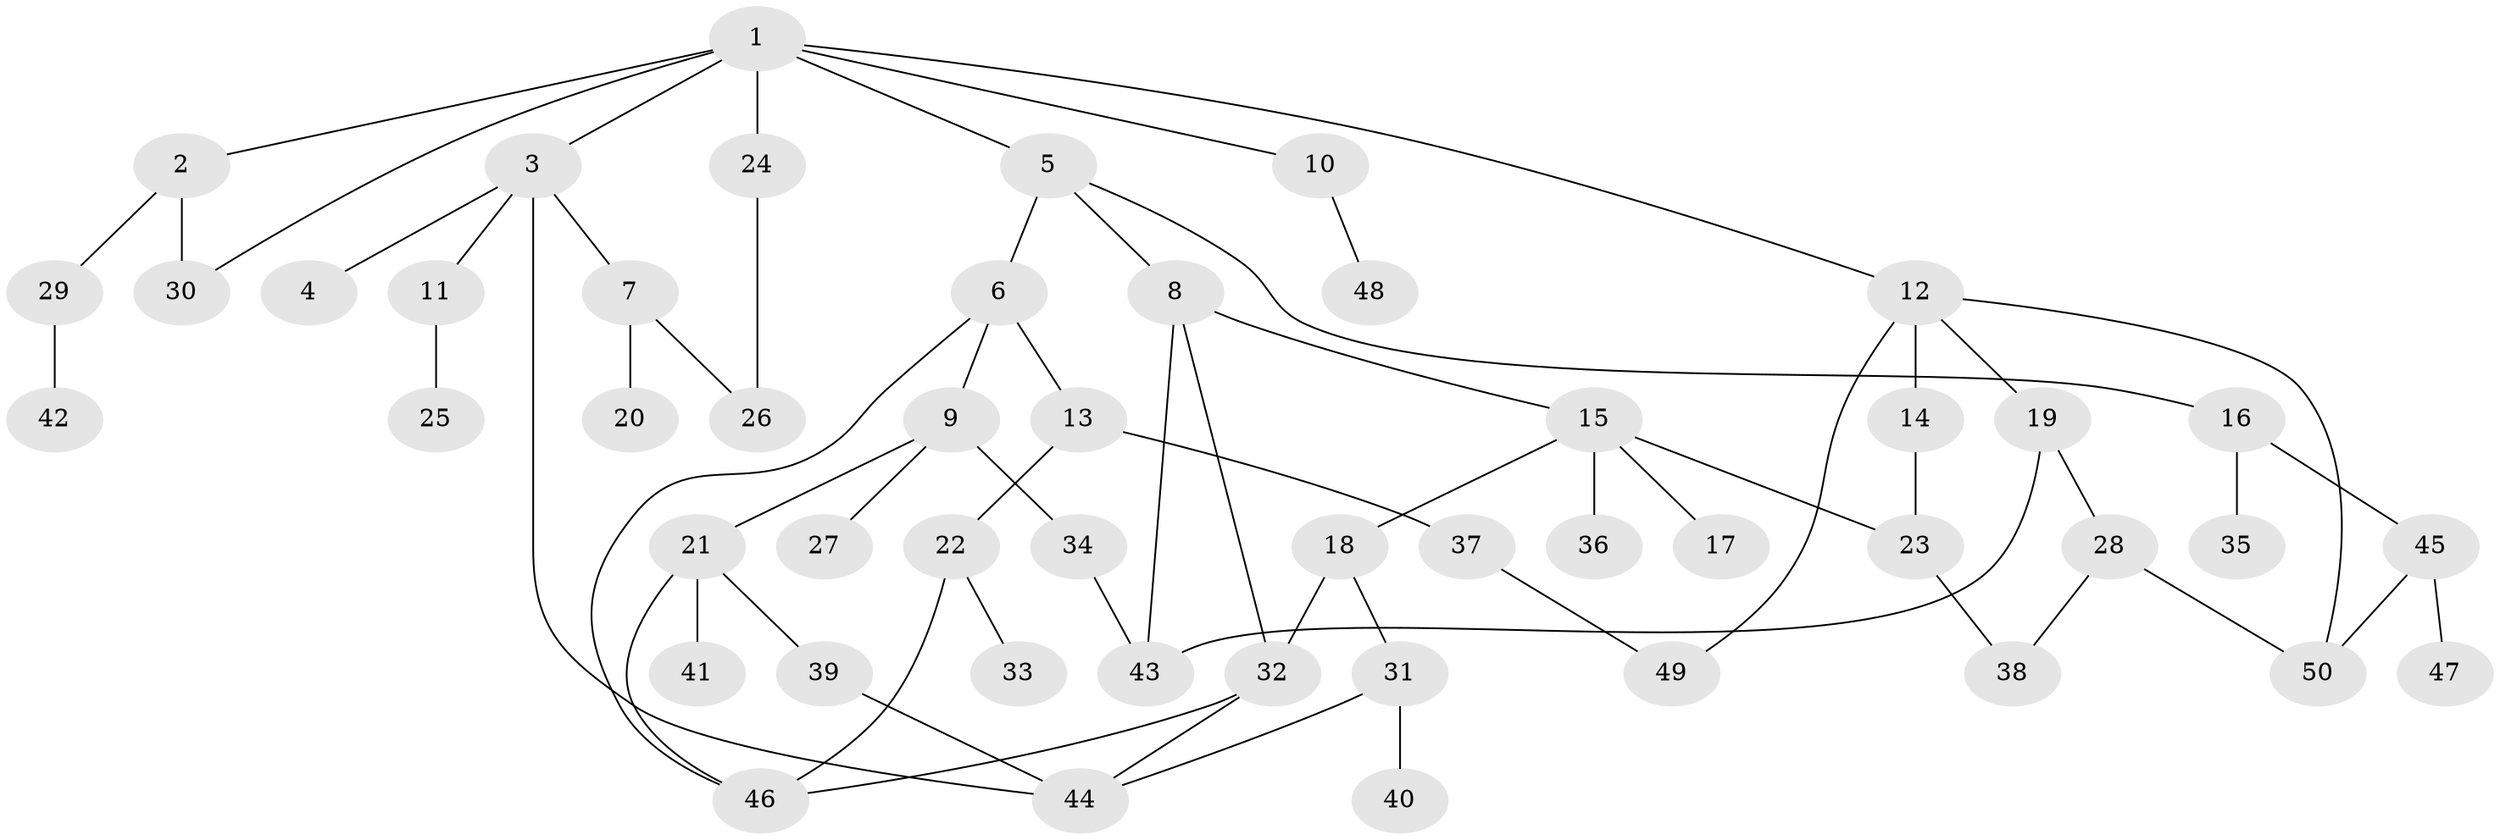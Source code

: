 // Generated by graph-tools (version 1.1) at 2025/10/02/27/25 16:10:56]
// undirected, 50 vertices, 65 edges
graph export_dot {
graph [start="1"]
  node [color=gray90,style=filled];
  1;
  2;
  3;
  4;
  5;
  6;
  7;
  8;
  9;
  10;
  11;
  12;
  13;
  14;
  15;
  16;
  17;
  18;
  19;
  20;
  21;
  22;
  23;
  24;
  25;
  26;
  27;
  28;
  29;
  30;
  31;
  32;
  33;
  34;
  35;
  36;
  37;
  38;
  39;
  40;
  41;
  42;
  43;
  44;
  45;
  46;
  47;
  48;
  49;
  50;
  1 -- 2;
  1 -- 3;
  1 -- 5;
  1 -- 10;
  1 -- 12;
  1 -- 24;
  1 -- 30;
  2 -- 29;
  2 -- 30;
  3 -- 4;
  3 -- 7;
  3 -- 11;
  3 -- 44;
  5 -- 6;
  5 -- 8;
  5 -- 16;
  6 -- 9;
  6 -- 13;
  6 -- 46;
  7 -- 20;
  7 -- 26;
  8 -- 15;
  8 -- 43;
  8 -- 32;
  9 -- 21;
  9 -- 27;
  9 -- 34;
  10 -- 48;
  11 -- 25;
  12 -- 14;
  12 -- 19;
  12 -- 49;
  12 -- 50;
  13 -- 22;
  13 -- 37;
  14 -- 23;
  15 -- 17;
  15 -- 18;
  15 -- 23;
  15 -- 36;
  16 -- 35;
  16 -- 45;
  18 -- 31;
  18 -- 32;
  19 -- 28;
  19 -- 43;
  21 -- 39;
  21 -- 41;
  21 -- 46;
  22 -- 33;
  22 -- 46;
  23 -- 38;
  24 -- 26;
  28 -- 38;
  28 -- 50;
  29 -- 42;
  31 -- 40;
  31 -- 44;
  32 -- 46;
  32 -- 44;
  34 -- 43;
  37 -- 49;
  39 -- 44;
  45 -- 47;
  45 -- 50;
}
